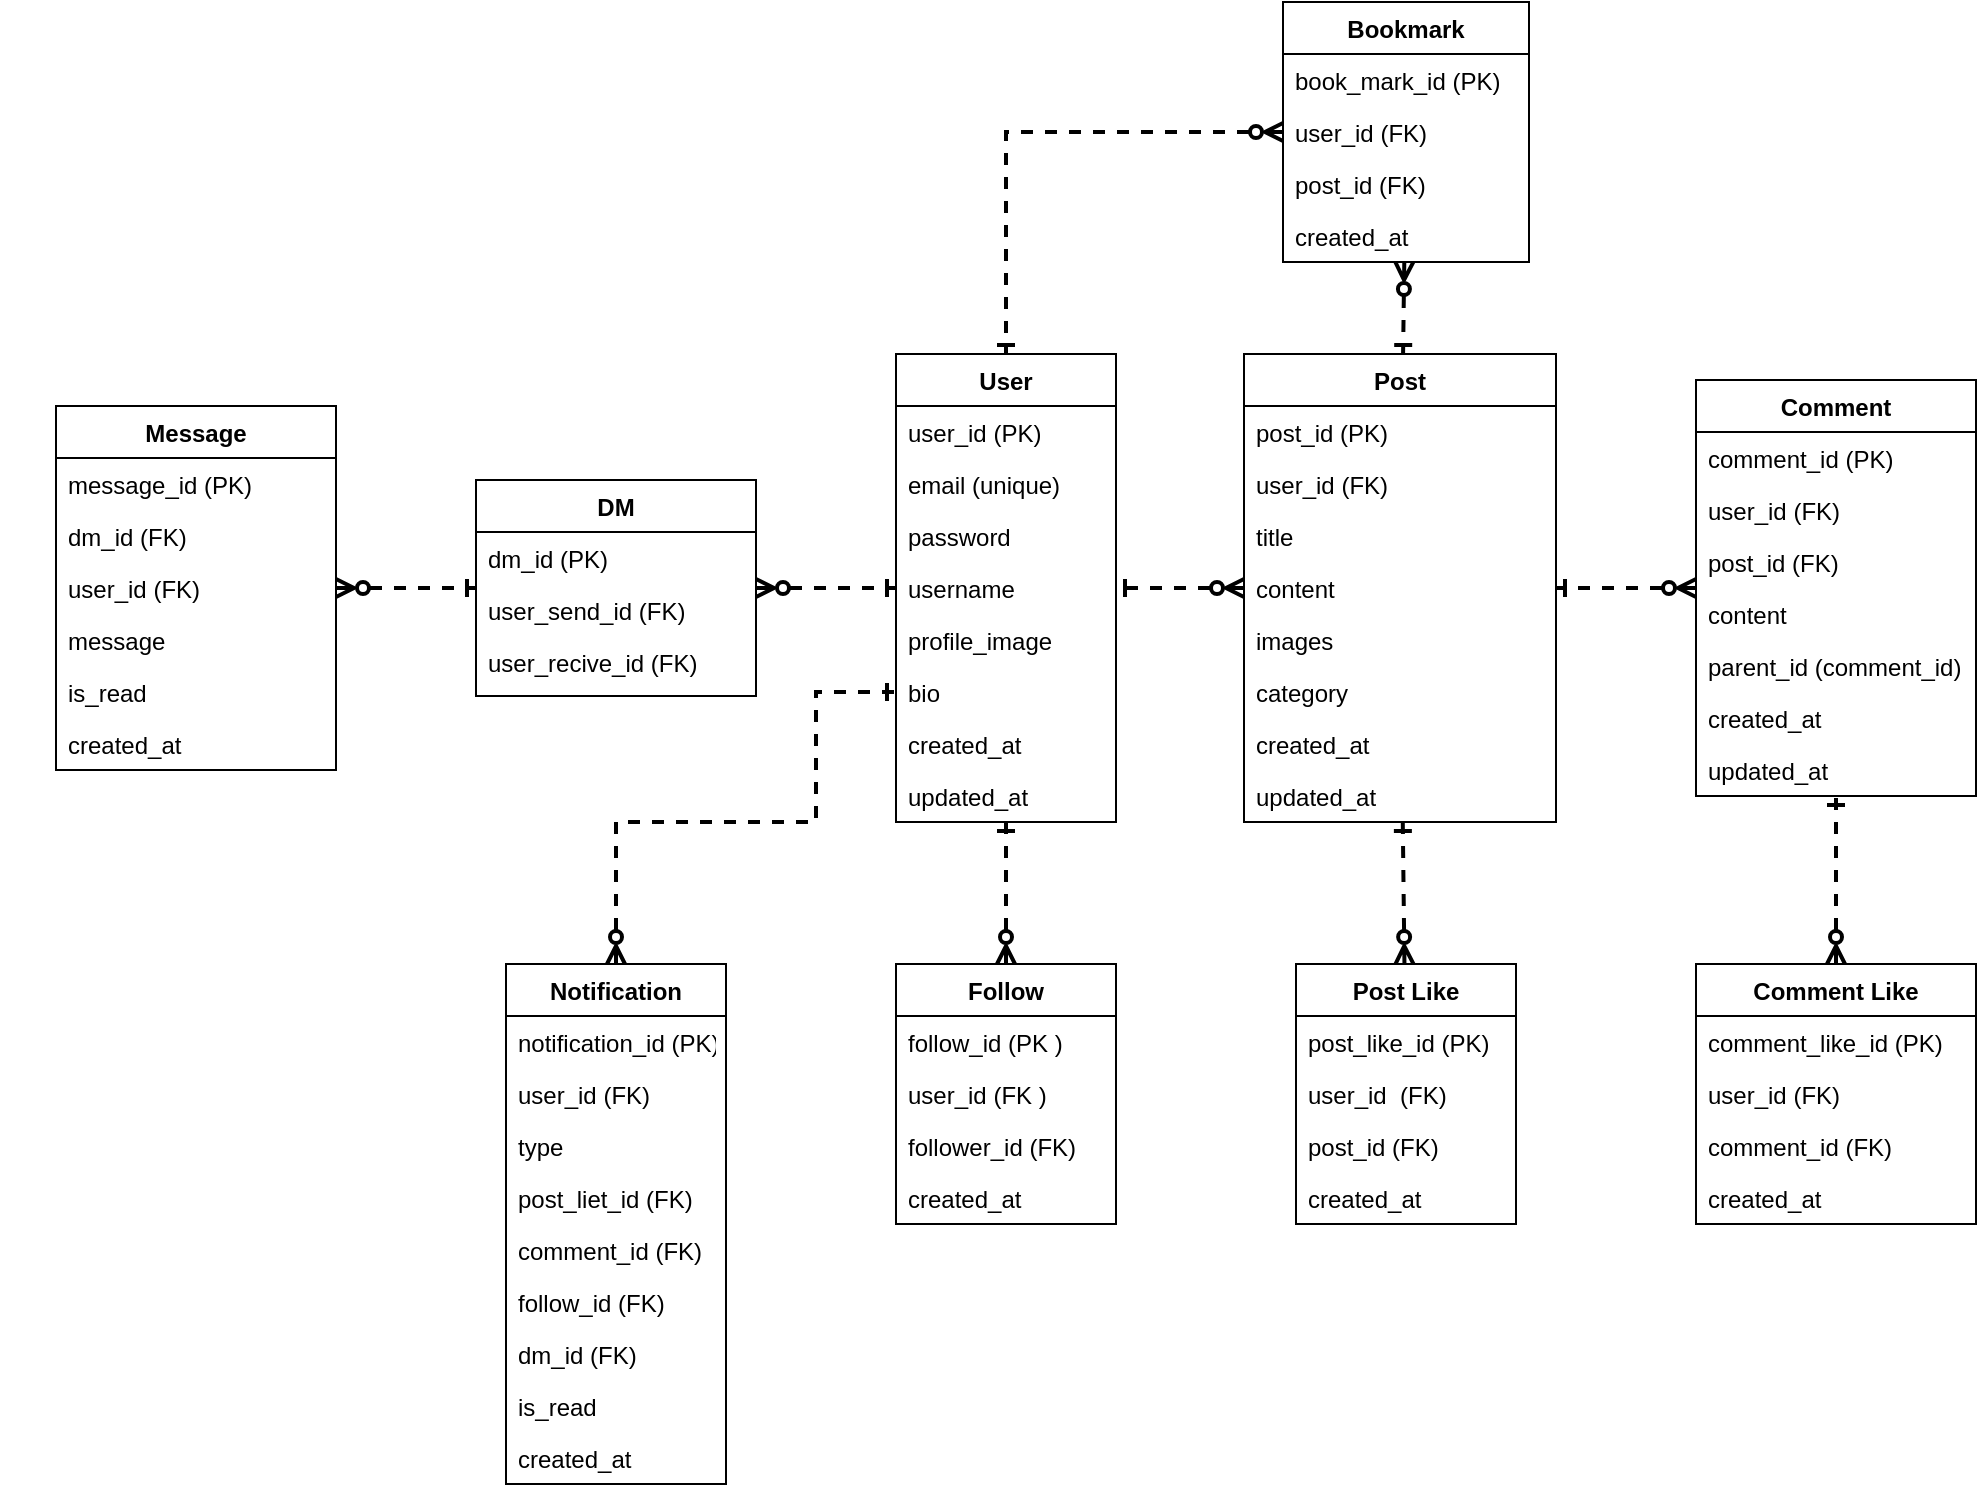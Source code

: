 <mxfile version="24.5.4" type="github">
  <diagram id="C5RBs43oDa-KdzZeNtuy" name="Page-1">
    <mxGraphModel dx="2022" dy="1791" grid="1" gridSize="10" guides="1" tooltips="1" connect="1" arrows="1" fold="1" page="1" pageScale="1" pageWidth="827" pageHeight="1169" background="#ffffff" math="0" shadow="0">
      <root>
        <mxCell id="WIyWlLk6GJQsqaUBKTNV-0" />
        <mxCell id="WIyWlLk6GJQsqaUBKTNV-1" parent="WIyWlLk6GJQsqaUBKTNV-0" />
        <mxCell id="zkfFHV4jXpPFQw0GAbJ--0" value="User" style="swimlane;fontStyle=1;align=center;verticalAlign=top;childLayout=stackLayout;horizontal=1;startSize=26;horizontalStack=0;resizeParent=1;resizeLast=0;collapsible=1;marginBottom=0;rounded=0;shadow=0;strokeWidth=1;" parent="WIyWlLk6GJQsqaUBKTNV-1" vertex="1">
          <mxGeometry x="40" y="146" width="110" height="234" as="geometry">
            <mxRectangle x="230" y="140" width="160" height="26" as="alternateBounds" />
          </mxGeometry>
        </mxCell>
        <mxCell id="zkfFHV4jXpPFQw0GAbJ--3" value="user_id (PK)" style="text;align=left;verticalAlign=top;spacingLeft=4;spacingRight=4;overflow=hidden;rotatable=0;points=[[0,0.5],[1,0.5]];portConstraint=eastwest;rounded=0;shadow=0;html=0;" parent="zkfFHV4jXpPFQw0GAbJ--0" vertex="1">
          <mxGeometry y="26" width="110" height="26" as="geometry" />
        </mxCell>
        <mxCell id="zkfFHV4jXpPFQw0GAbJ--1" value="email (unique)" style="text;align=left;verticalAlign=top;spacingLeft=4;spacingRight=4;overflow=hidden;rotatable=0;points=[[0,0.5],[1,0.5]];portConstraint=eastwest;" parent="zkfFHV4jXpPFQw0GAbJ--0" vertex="1">
          <mxGeometry y="52" width="110" height="26" as="geometry" />
        </mxCell>
        <mxCell id="zkfFHV4jXpPFQw0GAbJ--2" value="password" style="text;align=left;verticalAlign=top;spacingLeft=4;spacingRight=4;overflow=hidden;rotatable=0;points=[[0,0.5],[1,0.5]];portConstraint=eastwest;rounded=0;shadow=0;html=0;" parent="zkfFHV4jXpPFQw0GAbJ--0" vertex="1">
          <mxGeometry y="78" width="110" height="26" as="geometry" />
        </mxCell>
        <mxCell id="iJjre2rGxFUCucwiEA4P-0" value="username" style="text;align=left;verticalAlign=top;spacingLeft=4;spacingRight=4;overflow=hidden;rotatable=0;points=[[0,0.5],[1,0.5]];portConstraint=eastwest;rounded=0;shadow=0;html=0;" parent="zkfFHV4jXpPFQw0GAbJ--0" vertex="1">
          <mxGeometry y="104" width="110" height="26" as="geometry" />
        </mxCell>
        <mxCell id="iJjre2rGxFUCucwiEA4P-14" value="profile_image" style="text;align=left;verticalAlign=top;spacingLeft=4;spacingRight=4;overflow=hidden;rotatable=0;points=[[0,0.5],[1,0.5]];portConstraint=eastwest;rounded=0;shadow=0;html=0;" parent="zkfFHV4jXpPFQw0GAbJ--0" vertex="1">
          <mxGeometry y="130" width="110" height="26" as="geometry" />
        </mxCell>
        <mxCell id="iJjre2rGxFUCucwiEA4P-15" value="bio" style="text;align=left;verticalAlign=top;spacingLeft=4;spacingRight=4;overflow=hidden;rotatable=0;points=[[0,0.5],[1,0.5]];portConstraint=eastwest;rounded=0;shadow=0;html=0;" parent="zkfFHV4jXpPFQw0GAbJ--0" vertex="1">
          <mxGeometry y="156" width="110" height="26" as="geometry" />
        </mxCell>
        <mxCell id="iJjre2rGxFUCucwiEA4P-1" value="created_at" style="text;align=left;verticalAlign=top;spacingLeft=4;spacingRight=4;overflow=hidden;rotatable=0;points=[[0,0.5],[1,0.5]];portConstraint=eastwest;rounded=0;shadow=0;html=0;" parent="zkfFHV4jXpPFQw0GAbJ--0" vertex="1">
          <mxGeometry y="182" width="110" height="26" as="geometry" />
        </mxCell>
        <mxCell id="iJjre2rGxFUCucwiEA4P-2" value="updated_at" style="text;align=left;verticalAlign=top;spacingLeft=4;spacingRight=4;overflow=hidden;rotatable=0;points=[[0,0.5],[1,0.5]];portConstraint=eastwest;rounded=0;shadow=0;html=0;" parent="zkfFHV4jXpPFQw0GAbJ--0" vertex="1">
          <mxGeometry y="208" width="110" height="26" as="geometry" />
        </mxCell>
        <mxCell id="iJjre2rGxFUCucwiEA4P-16" value="Post" style="swimlane;fontStyle=1;align=center;verticalAlign=top;childLayout=stackLayout;horizontal=1;startSize=26;horizontalStack=0;resizeParent=1;resizeLast=0;collapsible=1;marginBottom=0;rounded=0;shadow=0;strokeWidth=1;" parent="WIyWlLk6GJQsqaUBKTNV-1" vertex="1">
          <mxGeometry x="214" y="146" width="156" height="234" as="geometry">
            <mxRectangle x="230" y="140" width="160" height="26" as="alternateBounds" />
          </mxGeometry>
        </mxCell>
        <mxCell id="iJjre2rGxFUCucwiEA4P-17" value="post_id (PK)" style="text;align=left;verticalAlign=top;spacingLeft=4;spacingRight=4;overflow=hidden;rotatable=0;points=[[0,0.5],[1,0.5]];portConstraint=eastwest;rounded=0;shadow=0;html=0;" parent="iJjre2rGxFUCucwiEA4P-16" vertex="1">
          <mxGeometry y="26" width="156" height="26" as="geometry" />
        </mxCell>
        <mxCell id="iJjre2rGxFUCucwiEA4P-18" value="user_id (FK)" style="text;align=left;verticalAlign=top;spacingLeft=4;spacingRight=4;overflow=hidden;rotatable=0;points=[[0,0.5],[1,0.5]];portConstraint=eastwest;" parent="iJjre2rGxFUCucwiEA4P-16" vertex="1">
          <mxGeometry y="52" width="156" height="26" as="geometry" />
        </mxCell>
        <mxCell id="iJjre2rGxFUCucwiEA4P-19" value="title" style="text;align=left;verticalAlign=top;spacingLeft=4;spacingRight=4;overflow=hidden;rotatable=0;points=[[0,0.5],[1,0.5]];portConstraint=eastwest;rounded=0;shadow=0;html=0;" parent="iJjre2rGxFUCucwiEA4P-16" vertex="1">
          <mxGeometry y="78" width="156" height="26" as="geometry" />
        </mxCell>
        <mxCell id="iJjre2rGxFUCucwiEA4P-20" value="content" style="text;align=left;verticalAlign=top;spacingLeft=4;spacingRight=4;overflow=hidden;rotatable=0;points=[[0,0.5],[1,0.5]];portConstraint=eastwest;rounded=0;shadow=0;html=0;" parent="iJjre2rGxFUCucwiEA4P-16" vertex="1">
          <mxGeometry y="104" width="156" height="26" as="geometry" />
        </mxCell>
        <mxCell id="iJjre2rGxFUCucwiEA4P-22" value="images" style="text;align=left;verticalAlign=top;spacingLeft=4;spacingRight=4;overflow=hidden;rotatable=0;points=[[0,0.5],[1,0.5]];portConstraint=eastwest;rounded=0;shadow=0;html=0;" parent="iJjre2rGxFUCucwiEA4P-16" vertex="1">
          <mxGeometry y="130" width="156" height="26" as="geometry" />
        </mxCell>
        <mxCell id="iJjre2rGxFUCucwiEA4P-21" value="category" style="text;align=left;verticalAlign=top;spacingLeft=4;spacingRight=4;overflow=hidden;rotatable=0;points=[[0,0.5],[1,0.5]];portConstraint=eastwest;rounded=0;shadow=0;html=0;" parent="iJjre2rGxFUCucwiEA4P-16" vertex="1">
          <mxGeometry y="156" width="156" height="26" as="geometry" />
        </mxCell>
        <mxCell id="iJjre2rGxFUCucwiEA4P-38" value="created_at" style="text;align=left;verticalAlign=top;spacingLeft=4;spacingRight=4;overflow=hidden;rotatable=0;points=[[0,0.5],[1,0.5]];portConstraint=eastwest;rounded=0;shadow=0;html=0;" parent="iJjre2rGxFUCucwiEA4P-16" vertex="1">
          <mxGeometry y="182" width="156" height="26" as="geometry" />
        </mxCell>
        <mxCell id="iJjre2rGxFUCucwiEA4P-39" value="updated_at" style="text;align=left;verticalAlign=top;spacingLeft=4;spacingRight=4;overflow=hidden;rotatable=0;points=[[0,0.5],[1,0.5]];portConstraint=eastwest;rounded=0;shadow=0;html=0;" parent="iJjre2rGxFUCucwiEA4P-16" vertex="1">
          <mxGeometry y="208" width="156" height="22" as="geometry" />
        </mxCell>
        <mxCell id="iJjre2rGxFUCucwiEA4P-28" value="Comment" style="swimlane;fontStyle=1;align=center;verticalAlign=top;childLayout=stackLayout;horizontal=1;startSize=26;horizontalStack=0;resizeParent=1;resizeLast=0;collapsible=1;marginBottom=0;rounded=0;shadow=0;strokeWidth=1;" parent="WIyWlLk6GJQsqaUBKTNV-1" vertex="1">
          <mxGeometry x="440" y="159" width="140" height="208" as="geometry">
            <mxRectangle x="230" y="140" width="160" height="26" as="alternateBounds" />
          </mxGeometry>
        </mxCell>
        <mxCell id="iJjre2rGxFUCucwiEA4P-29" value="comment_id (PK)" style="text;align=left;verticalAlign=top;spacingLeft=4;spacingRight=4;overflow=hidden;rotatable=0;points=[[0,0.5],[1,0.5]];portConstraint=eastwest;rounded=0;shadow=0;html=0;" parent="iJjre2rGxFUCucwiEA4P-28" vertex="1">
          <mxGeometry y="26" width="140" height="26" as="geometry" />
        </mxCell>
        <mxCell id="iJjre2rGxFUCucwiEA4P-30" value="user_id (FK)" style="text;align=left;verticalAlign=top;spacingLeft=4;spacingRight=4;overflow=hidden;rotatable=0;points=[[0,0.5],[1,0.5]];portConstraint=eastwest;" parent="iJjre2rGxFUCucwiEA4P-28" vertex="1">
          <mxGeometry y="52" width="140" height="26" as="geometry" />
        </mxCell>
        <mxCell id="iJjre2rGxFUCucwiEA4P-31" value="post_id (FK)" style="text;align=left;verticalAlign=top;spacingLeft=4;spacingRight=4;overflow=hidden;rotatable=0;points=[[0,0.5],[1,0.5]];portConstraint=eastwest;rounded=0;shadow=0;html=0;" parent="iJjre2rGxFUCucwiEA4P-28" vertex="1">
          <mxGeometry y="78" width="140" height="26" as="geometry" />
        </mxCell>
        <mxCell id="iJjre2rGxFUCucwiEA4P-32" value="content" style="text;align=left;verticalAlign=top;spacingLeft=4;spacingRight=4;overflow=hidden;rotatable=0;points=[[0,0.5],[1,0.5]];portConstraint=eastwest;rounded=0;shadow=0;html=0;" parent="iJjre2rGxFUCucwiEA4P-28" vertex="1">
          <mxGeometry y="104" width="140" height="26" as="geometry" />
        </mxCell>
        <mxCell id="iJjre2rGxFUCucwiEA4P-33" value="parent_id (comment_id)" style="text;align=left;verticalAlign=top;spacingLeft=4;spacingRight=4;overflow=hidden;rotatable=0;points=[[0,0.5],[1,0.5]];portConstraint=eastwest;rounded=0;shadow=0;html=0;" parent="iJjre2rGxFUCucwiEA4P-28" vertex="1">
          <mxGeometry y="130" width="140" height="26" as="geometry" />
        </mxCell>
        <mxCell id="iJjre2rGxFUCucwiEA4P-40" value="created_at" style="text;align=left;verticalAlign=top;spacingLeft=4;spacingRight=4;overflow=hidden;rotatable=0;points=[[0,0.5],[1,0.5]];portConstraint=eastwest;rounded=0;shadow=0;html=0;" parent="iJjre2rGxFUCucwiEA4P-28" vertex="1">
          <mxGeometry y="156" width="140" height="26" as="geometry" />
        </mxCell>
        <mxCell id="iJjre2rGxFUCucwiEA4P-41" value="updated_at" style="text;align=left;verticalAlign=top;spacingLeft=4;spacingRight=4;overflow=hidden;rotatable=0;points=[[0,0.5],[1,0.5]];portConstraint=eastwest;rounded=0;shadow=0;html=0;" parent="iJjre2rGxFUCucwiEA4P-28" vertex="1">
          <mxGeometry y="182" width="140" height="26" as="geometry" />
        </mxCell>
        <mxCell id="iJjre2rGxFUCucwiEA4P-42" value="Post Like" style="swimlane;fontStyle=1;align=center;verticalAlign=top;childLayout=stackLayout;horizontal=1;startSize=26;horizontalStack=0;resizeParent=1;resizeLast=0;collapsible=1;marginBottom=0;rounded=0;shadow=0;strokeWidth=1;" parent="WIyWlLk6GJQsqaUBKTNV-1" vertex="1">
          <mxGeometry x="240" y="451" width="110" height="130" as="geometry">
            <mxRectangle x="230" y="140" width="160" height="26" as="alternateBounds" />
          </mxGeometry>
        </mxCell>
        <mxCell id="iJjre2rGxFUCucwiEA4P-432" value="post_like_id (PK)" style="text;align=left;verticalAlign=top;spacingLeft=4;spacingRight=4;overflow=hidden;rotatable=0;points=[[0,0.5],[1,0.5]];portConstraint=eastwest;" parent="iJjre2rGxFUCucwiEA4P-42" vertex="1">
          <mxGeometry y="26" width="110" height="26" as="geometry" />
        </mxCell>
        <mxCell id="iJjre2rGxFUCucwiEA4P-44" value="user_id  (FK)" style="text;align=left;verticalAlign=top;spacingLeft=4;spacingRight=4;overflow=hidden;rotatable=0;points=[[0,0.5],[1,0.5]];portConstraint=eastwest;" parent="iJjre2rGxFUCucwiEA4P-42" vertex="1">
          <mxGeometry y="52" width="110" height="26" as="geometry" />
        </mxCell>
        <mxCell id="iJjre2rGxFUCucwiEA4P-45" value="post_id (FK)" style="text;align=left;verticalAlign=top;spacingLeft=4;spacingRight=4;overflow=hidden;rotatable=0;points=[[0,0.5],[1,0.5]];portConstraint=eastwest;rounded=0;shadow=0;html=0;" parent="iJjre2rGxFUCucwiEA4P-42" vertex="1">
          <mxGeometry y="78" width="110" height="26" as="geometry" />
        </mxCell>
        <mxCell id="iJjre2rGxFUCucwiEA4P-50" value="created_at" style="text;align=left;verticalAlign=top;spacingLeft=4;spacingRight=4;overflow=hidden;rotatable=0;points=[[0,0.5],[1,0.5]];portConstraint=eastwest;rounded=0;shadow=0;html=0;" parent="iJjre2rGxFUCucwiEA4P-42" vertex="1">
          <mxGeometry y="104" width="110" height="26" as="geometry" />
        </mxCell>
        <mxCell id="iJjre2rGxFUCucwiEA4P-344" value="Comment Like" style="swimlane;fontStyle=1;align=center;verticalAlign=top;childLayout=stackLayout;horizontal=1;startSize=26;horizontalStack=0;resizeParent=1;resizeLast=0;collapsible=1;marginBottom=0;rounded=0;shadow=0;strokeWidth=1;" parent="WIyWlLk6GJQsqaUBKTNV-1" vertex="1">
          <mxGeometry x="440" y="451" width="140" height="130" as="geometry">
            <mxRectangle x="230" y="140" width="160" height="26" as="alternateBounds" />
          </mxGeometry>
        </mxCell>
        <mxCell id="iJjre2rGxFUCucwiEA4P-433" value="comment_like_id (PK)" style="text;align=left;verticalAlign=top;spacingLeft=4;spacingRight=4;overflow=hidden;rotatable=0;points=[[0,0.5],[1,0.5]];portConstraint=eastwest;" parent="iJjre2rGxFUCucwiEA4P-344" vertex="1">
          <mxGeometry y="26" width="140" height="26" as="geometry" />
        </mxCell>
        <mxCell id="iJjre2rGxFUCucwiEA4P-346" value="user_id (FK)" style="text;align=left;verticalAlign=top;spacingLeft=4;spacingRight=4;overflow=hidden;rotatable=0;points=[[0,0.5],[1,0.5]];portConstraint=eastwest;" parent="iJjre2rGxFUCucwiEA4P-344" vertex="1">
          <mxGeometry y="52" width="140" height="26" as="geometry" />
        </mxCell>
        <mxCell id="iJjre2rGxFUCucwiEA4P-347" value="comment_id (FK)" style="text;align=left;verticalAlign=top;spacingLeft=4;spacingRight=4;overflow=hidden;rotatable=0;points=[[0,0.5],[1,0.5]];portConstraint=eastwest;rounded=0;shadow=0;html=0;" parent="iJjre2rGxFUCucwiEA4P-344" vertex="1">
          <mxGeometry y="78" width="140" height="26" as="geometry" />
        </mxCell>
        <mxCell id="iJjre2rGxFUCucwiEA4P-348" value="created_at" style="text;align=left;verticalAlign=top;spacingLeft=4;spacingRight=4;overflow=hidden;rotatable=0;points=[[0,0.5],[1,0.5]];portConstraint=eastwest;rounded=0;shadow=0;html=0;" parent="iJjre2rGxFUCucwiEA4P-344" vertex="1">
          <mxGeometry y="104" width="140" height="26" as="geometry" />
        </mxCell>
        <mxCell id="iJjre2rGxFUCucwiEA4P-418" value="Bookmark" style="swimlane;fontStyle=1;align=center;verticalAlign=top;childLayout=stackLayout;horizontal=1;startSize=26;horizontalStack=0;resizeParent=1;resizeLast=0;collapsible=1;marginBottom=0;rounded=0;shadow=0;strokeWidth=1;" parent="WIyWlLk6GJQsqaUBKTNV-1" vertex="1">
          <mxGeometry x="233.5" y="-30" width="123" height="130" as="geometry">
            <mxRectangle x="230" y="140" width="160" height="26" as="alternateBounds" />
          </mxGeometry>
        </mxCell>
        <mxCell id="iJjre2rGxFUCucwiEA4P-602" value="book_mark_id (PK)" style="text;align=left;verticalAlign=top;spacingLeft=4;spacingRight=4;overflow=hidden;rotatable=0;points=[[0,0.5],[1,0.5]];portConstraint=eastwest;" parent="iJjre2rGxFUCucwiEA4P-418" vertex="1">
          <mxGeometry y="26" width="123" height="26" as="geometry" />
        </mxCell>
        <mxCell id="iJjre2rGxFUCucwiEA4P-419" value="user_id (FK)" style="text;align=left;verticalAlign=top;spacingLeft=4;spacingRight=4;overflow=hidden;rotatable=0;points=[[0,0.5],[1,0.5]];portConstraint=eastwest;" parent="iJjre2rGxFUCucwiEA4P-418" vertex="1">
          <mxGeometry y="52" width="123" height="26" as="geometry" />
        </mxCell>
        <mxCell id="iJjre2rGxFUCucwiEA4P-420" value="post_id (FK)" style="text;align=left;verticalAlign=top;spacingLeft=4;spacingRight=4;overflow=hidden;rotatable=0;points=[[0,0.5],[1,0.5]];portConstraint=eastwest;rounded=0;shadow=0;html=0;" parent="iJjre2rGxFUCucwiEA4P-418" vertex="1">
          <mxGeometry y="78" width="123" height="26" as="geometry" />
        </mxCell>
        <mxCell id="iJjre2rGxFUCucwiEA4P-421" value="created_at" style="text;align=left;verticalAlign=top;spacingLeft=4;spacingRight=4;overflow=hidden;rotatable=0;points=[[0,0.5],[1,0.5]];portConstraint=eastwest;rounded=0;shadow=0;html=0;" parent="iJjre2rGxFUCucwiEA4P-418" vertex="1">
          <mxGeometry y="104" width="123" height="26" as="geometry" />
        </mxCell>
        <mxCell id="iJjre2rGxFUCucwiEA4P-426" value="Follow" style="swimlane;fontStyle=1;align=center;verticalAlign=top;childLayout=stackLayout;horizontal=1;startSize=26;horizontalStack=0;resizeParent=1;resizeLast=0;collapsible=1;marginBottom=0;rounded=0;shadow=0;strokeWidth=1;" parent="WIyWlLk6GJQsqaUBKTNV-1" vertex="1">
          <mxGeometry x="40" y="451" width="110" height="130" as="geometry">
            <mxRectangle x="230" y="140" width="160" height="26" as="alternateBounds" />
          </mxGeometry>
        </mxCell>
        <mxCell id="iJjre2rGxFUCucwiEA4P-603" value="follow_id (PK )" style="text;align=left;verticalAlign=top;spacingLeft=4;spacingRight=4;overflow=hidden;rotatable=0;points=[[0,0.5],[1,0.5]];portConstraint=eastwest;" parent="iJjre2rGxFUCucwiEA4P-426" vertex="1">
          <mxGeometry y="26" width="110" height="26" as="geometry" />
        </mxCell>
        <mxCell id="iJjre2rGxFUCucwiEA4P-427" value="user_id (FK )" style="text;align=left;verticalAlign=top;spacingLeft=4;spacingRight=4;overflow=hidden;rotatable=0;points=[[0,0.5],[1,0.5]];portConstraint=eastwest;" parent="iJjre2rGxFUCucwiEA4P-426" vertex="1">
          <mxGeometry y="52" width="110" height="26" as="geometry" />
        </mxCell>
        <mxCell id="iJjre2rGxFUCucwiEA4P-428" value="follower_id (FK)" style="text;align=left;verticalAlign=top;spacingLeft=4;spacingRight=4;overflow=hidden;rotatable=0;points=[[0,0.5],[1,0.5]];portConstraint=eastwest;rounded=0;shadow=0;html=0;" parent="iJjre2rGxFUCucwiEA4P-426" vertex="1">
          <mxGeometry y="78" width="110" height="26" as="geometry" />
        </mxCell>
        <mxCell id="iJjre2rGxFUCucwiEA4P-429" value="created_at" style="text;align=left;verticalAlign=top;spacingLeft=4;spacingRight=4;overflow=hidden;rotatable=0;points=[[0,0.5],[1,0.5]];portConstraint=eastwest;rounded=0;shadow=0;html=0;" parent="iJjre2rGxFUCucwiEA4P-426" vertex="1">
          <mxGeometry y="104" width="110" height="26" as="geometry" />
        </mxCell>
        <mxCell id="iJjre2rGxFUCucwiEA4P-434" value="DM" style="swimlane;fontStyle=1;align=center;verticalAlign=top;childLayout=stackLayout;horizontal=1;startSize=26;horizontalStack=0;resizeParent=1;resizeLast=0;collapsible=1;marginBottom=0;rounded=0;shadow=0;strokeWidth=1;" parent="WIyWlLk6GJQsqaUBKTNV-1" vertex="1">
          <mxGeometry x="-170" y="209" width="140" height="108" as="geometry">
            <mxRectangle x="230" y="140" width="160" height="26" as="alternateBounds" />
          </mxGeometry>
        </mxCell>
        <mxCell id="iJjre2rGxFUCucwiEA4P-440" value="dm_id (PK)" style="text;align=left;verticalAlign=top;spacingLeft=4;spacingRight=4;overflow=hidden;rotatable=0;points=[[0,0.5],[1,0.5]];portConstraint=eastwest;" parent="iJjre2rGxFUCucwiEA4P-434" vertex="1">
          <mxGeometry y="26" width="140" height="26" as="geometry" />
        </mxCell>
        <mxCell id="iJjre2rGxFUCucwiEA4P-435" value="user_send_id (FK)" style="text;align=left;verticalAlign=top;spacingLeft=4;spacingRight=4;overflow=hidden;rotatable=0;points=[[0,0.5],[1,0.5]];portConstraint=eastwest;" parent="iJjre2rGxFUCucwiEA4P-434" vertex="1">
          <mxGeometry y="52" width="140" height="26" as="geometry" />
        </mxCell>
        <mxCell id="iJjre2rGxFUCucwiEA4P-439" value="user_recive_id (FK)" style="text;align=left;verticalAlign=top;spacingLeft=4;spacingRight=4;overflow=hidden;rotatable=0;points=[[0,0.5],[1,0.5]];portConstraint=eastwest;" parent="iJjre2rGxFUCucwiEA4P-434" vertex="1">
          <mxGeometry y="78" width="140" height="26" as="geometry" />
        </mxCell>
        <mxCell id="iJjre2rGxFUCucwiEA4P-446" value="Notification" style="swimlane;fontStyle=1;align=center;verticalAlign=top;childLayout=stackLayout;horizontal=1;startSize=26;horizontalStack=0;resizeParent=1;resizeLast=0;collapsible=1;marginBottom=0;rounded=0;shadow=0;strokeWidth=1;" parent="WIyWlLk6GJQsqaUBKTNV-1" vertex="1">
          <mxGeometry x="-155" y="451" width="110" height="260" as="geometry">
            <mxRectangle x="230" y="140" width="160" height="26" as="alternateBounds" />
          </mxGeometry>
        </mxCell>
        <mxCell id="iJjre2rGxFUCucwiEA4P-601" value="notification_id (PK)" style="text;align=left;verticalAlign=top;spacingLeft=4;spacingRight=4;overflow=hidden;rotatable=0;points=[[0,0.5],[1,0.5]];portConstraint=eastwest;rounded=0;shadow=0;html=0;" parent="iJjre2rGxFUCucwiEA4P-446" vertex="1">
          <mxGeometry y="26" width="110" height="26" as="geometry" />
        </mxCell>
        <mxCell id="iJjre2rGxFUCucwiEA4P-455" value="user_id (FK)" style="text;align=left;verticalAlign=top;spacingLeft=4;spacingRight=4;overflow=hidden;rotatable=0;points=[[0,0.5],[1,0.5]];portConstraint=eastwest;rounded=0;shadow=0;html=0;" parent="iJjre2rGxFUCucwiEA4P-446" vertex="1">
          <mxGeometry y="52" width="110" height="26" as="geometry" />
        </mxCell>
        <mxCell id="iJjre2rGxFUCucwiEA4P-454" value="type" style="text;align=left;verticalAlign=top;spacingLeft=4;spacingRight=4;overflow=hidden;rotatable=0;points=[[0,0.5],[1,0.5]];portConstraint=eastwest;rounded=0;shadow=0;html=0;" parent="iJjre2rGxFUCucwiEA4P-446" vertex="1">
          <mxGeometry y="78" width="110" height="26" as="geometry" />
        </mxCell>
        <mxCell id="iJjre2rGxFUCucwiEA4P-456" value="post_liet_id (FK)" style="text;align=left;verticalAlign=top;spacingLeft=4;spacingRight=4;overflow=hidden;rotatable=0;points=[[0,0.5],[1,0.5]];portConstraint=eastwest;rounded=0;shadow=0;html=0;" parent="iJjre2rGxFUCucwiEA4P-446" vertex="1">
          <mxGeometry y="104" width="110" height="26" as="geometry" />
        </mxCell>
        <mxCell id="iJjre2rGxFUCucwiEA4P-457" value="comment_id (FK)" style="text;align=left;verticalAlign=top;spacingLeft=4;spacingRight=4;overflow=hidden;rotatable=0;points=[[0,0.5],[1,0.5]];portConstraint=eastwest;rounded=0;shadow=0;html=0;" parent="iJjre2rGxFUCucwiEA4P-446" vertex="1">
          <mxGeometry y="130" width="110" height="26" as="geometry" />
        </mxCell>
        <mxCell id="iJjre2rGxFUCucwiEA4P-459" value="follow_id (FK)" style="text;align=left;verticalAlign=top;spacingLeft=4;spacingRight=4;overflow=hidden;rotatable=0;points=[[0,0.5],[1,0.5]];portConstraint=eastwest;rounded=0;shadow=0;html=0;" parent="iJjre2rGxFUCucwiEA4P-446" vertex="1">
          <mxGeometry y="156" width="110" height="26" as="geometry" />
        </mxCell>
        <mxCell id="iJjre2rGxFUCucwiEA4P-458" value="dm_id (FK)" style="text;align=left;verticalAlign=top;spacingLeft=4;spacingRight=4;overflow=hidden;rotatable=0;points=[[0,0.5],[1,0.5]];portConstraint=eastwest;rounded=0;shadow=0;html=0;" parent="iJjre2rGxFUCucwiEA4P-446" vertex="1">
          <mxGeometry y="182" width="110" height="26" as="geometry" />
        </mxCell>
        <mxCell id="iJjre2rGxFUCucwiEA4P-460" value="is_read" style="text;align=left;verticalAlign=top;spacingLeft=4;spacingRight=4;overflow=hidden;rotatable=0;points=[[0,0.5],[1,0.5]];portConstraint=eastwest;rounded=0;shadow=0;html=0;" parent="iJjre2rGxFUCucwiEA4P-446" vertex="1">
          <mxGeometry y="208" width="110" height="26" as="geometry" />
        </mxCell>
        <mxCell id="iJjre2rGxFUCucwiEA4P-450" value="created_at" style="text;align=left;verticalAlign=top;spacingLeft=4;spacingRight=4;overflow=hidden;rotatable=0;points=[[0,0.5],[1,0.5]];portConstraint=eastwest;rounded=0;shadow=0;html=0;" parent="iJjre2rGxFUCucwiEA4P-446" vertex="1">
          <mxGeometry y="234" width="110" height="26" as="geometry" />
        </mxCell>
        <mxCell id="iJjre2rGxFUCucwiEA4P-478" value="Message" style="swimlane;fontStyle=1;align=center;verticalAlign=top;childLayout=stackLayout;horizontal=1;startSize=26;horizontalStack=0;resizeParent=1;resizeLast=0;collapsible=1;marginBottom=0;rounded=0;shadow=0;strokeWidth=1;" parent="WIyWlLk6GJQsqaUBKTNV-1" vertex="1">
          <mxGeometry x="-380" y="172" width="140" height="182" as="geometry">
            <mxRectangle x="230" y="140" width="160" height="26" as="alternateBounds" />
          </mxGeometry>
        </mxCell>
        <mxCell id="AgjbrTXluBnYMX8g3sm0-0" value="message_id (PK)" style="text;align=left;verticalAlign=top;spacingLeft=4;spacingRight=4;overflow=hidden;rotatable=0;points=[[0,0.5],[1,0.5]];portConstraint=eastwest;" vertex="1" parent="iJjre2rGxFUCucwiEA4P-478">
          <mxGeometry y="26" width="140" height="26" as="geometry" />
        </mxCell>
        <mxCell id="iJjre2rGxFUCucwiEA4P-479" value="dm_id (FK)" style="text;align=left;verticalAlign=top;spacingLeft=4;spacingRight=4;overflow=hidden;rotatable=0;points=[[0,0.5],[1,0.5]];portConstraint=eastwest;" parent="iJjre2rGxFUCucwiEA4P-478" vertex="1">
          <mxGeometry y="52" width="140" height="26" as="geometry" />
        </mxCell>
        <mxCell id="iJjre2rGxFUCucwiEA4P-480" value="user_id (FK)" style="text;align=left;verticalAlign=top;spacingLeft=4;spacingRight=4;overflow=hidden;rotatable=0;points=[[0,0.5],[1,0.5]];portConstraint=eastwest;" parent="iJjre2rGxFUCucwiEA4P-478" vertex="1">
          <mxGeometry y="78" width="140" height="26" as="geometry" />
        </mxCell>
        <mxCell id="iJjre2rGxFUCucwiEA4P-481" value="message" style="text;align=left;verticalAlign=top;spacingLeft=4;spacingRight=4;overflow=hidden;rotatable=0;points=[[0,0.5],[1,0.5]];portConstraint=eastwest;" parent="iJjre2rGxFUCucwiEA4P-478" vertex="1">
          <mxGeometry y="104" width="140" height="26" as="geometry" />
        </mxCell>
        <mxCell id="iJjre2rGxFUCucwiEA4P-482" value="is_read" style="text;align=left;verticalAlign=top;spacingLeft=4;spacingRight=4;overflow=hidden;rotatable=0;points=[[0,0.5],[1,0.5]];portConstraint=eastwest;" parent="iJjre2rGxFUCucwiEA4P-478" vertex="1">
          <mxGeometry y="130" width="140" height="26" as="geometry" />
        </mxCell>
        <mxCell id="iJjre2rGxFUCucwiEA4P-483" value="created_at" style="text;align=left;verticalAlign=top;spacingLeft=4;spacingRight=4;overflow=hidden;rotatable=0;points=[[0,0.5],[1,0.5]];portConstraint=eastwest;" parent="iJjre2rGxFUCucwiEA4P-478" vertex="1">
          <mxGeometry y="156" width="140" height="26" as="geometry" />
        </mxCell>
        <mxCell id="iJjre2rGxFUCucwiEA4P-577" value="" style="endArrow=ERzeroToMany;html=1;rounded=0;endFill=0;startArrow=ERone;startFill=0;exitX=0;exitY=0.5;exitDx=0;exitDy=0;strokeColor=none;dashed=1;" parent="WIyWlLk6GJQsqaUBKTNV-1" source="zkfFHV4jXpPFQw0GAbJ--3" target="iJjre2rGxFUCucwiEA4P-480" edge="1">
          <mxGeometry width="50" height="50" relative="1" as="geometry">
            <mxPoint x="50" y="195" as="sourcePoint" />
            <mxPoint x="-20" y="284" as="targetPoint" />
            <Array as="points">
              <mxPoint x="-40" y="185" />
              <mxPoint x="-40" y="170" />
              <mxPoint x="-190" y="170" />
              <mxPoint x="-400" y="170" />
              <mxPoint x="-400" y="250" />
            </Array>
          </mxGeometry>
        </mxCell>
        <mxCell id="iJjre2rGxFUCucwiEA4P-590" value="" style="endArrow=ERone;html=1;strokeWidth=2;rounded=0;endFill=0;startArrow=ERzeroToMany;startFill=0;strokeColor=default;dashed=1;" parent="WIyWlLk6GJQsqaUBKTNV-1" source="iJjre2rGxFUCucwiEA4P-434" target="zkfFHV4jXpPFQw0GAbJ--0" edge="1">
          <mxGeometry width="50" height="50" relative="1" as="geometry">
            <mxPoint x="-130" y="400" as="sourcePoint" />
            <mxPoint x="-80" y="350" as="targetPoint" />
            <Array as="points">
              <mxPoint y="263" />
            </Array>
          </mxGeometry>
        </mxCell>
        <mxCell id="iJjre2rGxFUCucwiEA4P-591" value="" style="endArrow=ERone;html=1;strokeWidth=2;rounded=0;endFill=0;startArrow=ERzeroToMany;startFill=0;strokeColor=default;dashed=1;" parent="WIyWlLk6GJQsqaUBKTNV-1" source="iJjre2rGxFUCucwiEA4P-478" target="iJjre2rGxFUCucwiEA4P-434" edge="1">
          <mxGeometry width="50" height="50" relative="1" as="geometry">
            <mxPoint x="-20" y="258" as="sourcePoint" />
            <mxPoint x="50" y="195" as="targetPoint" />
            <Array as="points" />
          </mxGeometry>
        </mxCell>
        <mxCell id="iJjre2rGxFUCucwiEA4P-593" value="" style="endArrow=ERone;html=1;strokeWidth=2;rounded=0;endFill=0;startArrow=ERzeroToMany;startFill=0;strokeColor=default;dashed=1;" parent="WIyWlLk6GJQsqaUBKTNV-1" source="iJjre2rGxFUCucwiEA4P-16" target="zkfFHV4jXpPFQw0GAbJ--0" edge="1">
          <mxGeometry width="50" height="50" relative="1" as="geometry">
            <mxPoint x="-20" y="258" as="sourcePoint" />
            <mxPoint x="50" y="195" as="targetPoint" />
            <Array as="points" />
          </mxGeometry>
        </mxCell>
        <mxCell id="iJjre2rGxFUCucwiEA4P-594" value="" style="endArrow=ERone;html=1;strokeWidth=2;rounded=0;endFill=0;startArrow=ERzeroToMany;startFill=0;strokeColor=default;dashed=1;" parent="WIyWlLk6GJQsqaUBKTNV-1" source="iJjre2rGxFUCucwiEA4P-418" target="zkfFHV4jXpPFQw0GAbJ--0" edge="1">
          <mxGeometry width="50" height="50" relative="1" as="geometry">
            <mxPoint x="224" y="273" as="sourcePoint" />
            <mxPoint x="160" y="273" as="targetPoint" />
            <Array as="points">
              <mxPoint x="95" y="35" />
            </Array>
          </mxGeometry>
        </mxCell>
        <mxCell id="iJjre2rGxFUCucwiEA4P-595" value="" style="endArrow=ERone;html=1;strokeWidth=2;rounded=0;endFill=0;startArrow=ERzeroToMany;startFill=0;strokeColor=default;dashed=1;" parent="WIyWlLk6GJQsqaUBKTNV-1" source="iJjre2rGxFUCucwiEA4P-418" target="iJjre2rGxFUCucwiEA4P-16" edge="1">
          <mxGeometry width="50" height="50" relative="1" as="geometry">
            <mxPoint x="230" y="42" as="sourcePoint" />
            <mxPoint x="105" y="156" as="targetPoint" />
            <Array as="points" />
          </mxGeometry>
        </mxCell>
        <mxCell id="iJjre2rGxFUCucwiEA4P-596" value="" style="endArrow=ERone;html=1;strokeWidth=2;rounded=0;endFill=0;startArrow=ERzeroToMany;startFill=0;strokeColor=default;dashed=1;" parent="WIyWlLk6GJQsqaUBKTNV-1" source="iJjre2rGxFUCucwiEA4P-28" target="iJjre2rGxFUCucwiEA4P-16" edge="1">
          <mxGeometry width="50" height="50" relative="1" as="geometry">
            <mxPoint x="410" y="70" as="sourcePoint" />
            <mxPoint x="430" y="110" as="targetPoint" />
            <Array as="points" />
          </mxGeometry>
        </mxCell>
        <mxCell id="iJjre2rGxFUCucwiEA4P-597" value="" style="endArrow=ERone;html=1;strokeWidth=2;rounded=0;endFill=0;startArrow=ERzeroToMany;startFill=0;strokeColor=default;dashed=1;" parent="WIyWlLk6GJQsqaUBKTNV-1" source="iJjre2rGxFUCucwiEA4P-42" target="iJjre2rGxFUCucwiEA4P-16" edge="1">
          <mxGeometry width="50" height="50" relative="1" as="geometry">
            <mxPoint x="302" y="94" as="sourcePoint" />
            <mxPoint x="302" y="156" as="targetPoint" />
            <Array as="points" />
          </mxGeometry>
        </mxCell>
        <mxCell id="iJjre2rGxFUCucwiEA4P-598" value="" style="endArrow=ERone;html=1;strokeWidth=2;rounded=0;endFill=0;startArrow=ERzeroToMany;startFill=0;strokeColor=default;dashed=1;" parent="WIyWlLk6GJQsqaUBKTNV-1" source="iJjre2rGxFUCucwiEA4P-344" target="iJjre2rGxFUCucwiEA4P-28" edge="1">
          <mxGeometry width="50" height="50" relative="1" as="geometry">
            <mxPoint x="304" y="461" as="sourcePoint" />
            <mxPoint x="303" y="390" as="targetPoint" />
            <Array as="points" />
          </mxGeometry>
        </mxCell>
        <mxCell id="iJjre2rGxFUCucwiEA4P-599" value="" style="endArrow=ERone;html=1;strokeWidth=2;rounded=0;endFill=0;startArrow=ERzeroToMany;startFill=0;strokeColor=default;dashed=1;" parent="WIyWlLk6GJQsqaUBKTNV-1" source="iJjre2rGxFUCucwiEA4P-426" target="zkfFHV4jXpPFQw0GAbJ--0" edge="1">
          <mxGeometry width="50" height="50" relative="1" as="geometry">
            <mxPoint x="304" y="461" as="sourcePoint" />
            <mxPoint x="303" y="390" as="targetPoint" />
            <Array as="points" />
          </mxGeometry>
        </mxCell>
        <mxCell id="iJjre2rGxFUCucwiEA4P-600" value="" style="endArrow=ERone;html=1;strokeWidth=2;rounded=0;endFill=0;startArrow=ERzeroToMany;startFill=0;strokeColor=default;dashed=1;" parent="WIyWlLk6GJQsqaUBKTNV-1" source="iJjre2rGxFUCucwiEA4P-446" target="iJjre2rGxFUCucwiEA4P-15" edge="1">
          <mxGeometry width="50" height="50" relative="1" as="geometry">
            <mxPoint x="105" y="461" as="sourcePoint" />
            <mxPoint x="105" y="390" as="targetPoint" />
            <Array as="points">
              <mxPoint x="-100" y="380" />
              <mxPoint y="380" />
              <mxPoint y="315" />
            </Array>
          </mxGeometry>
        </mxCell>
      </root>
    </mxGraphModel>
  </diagram>
</mxfile>
